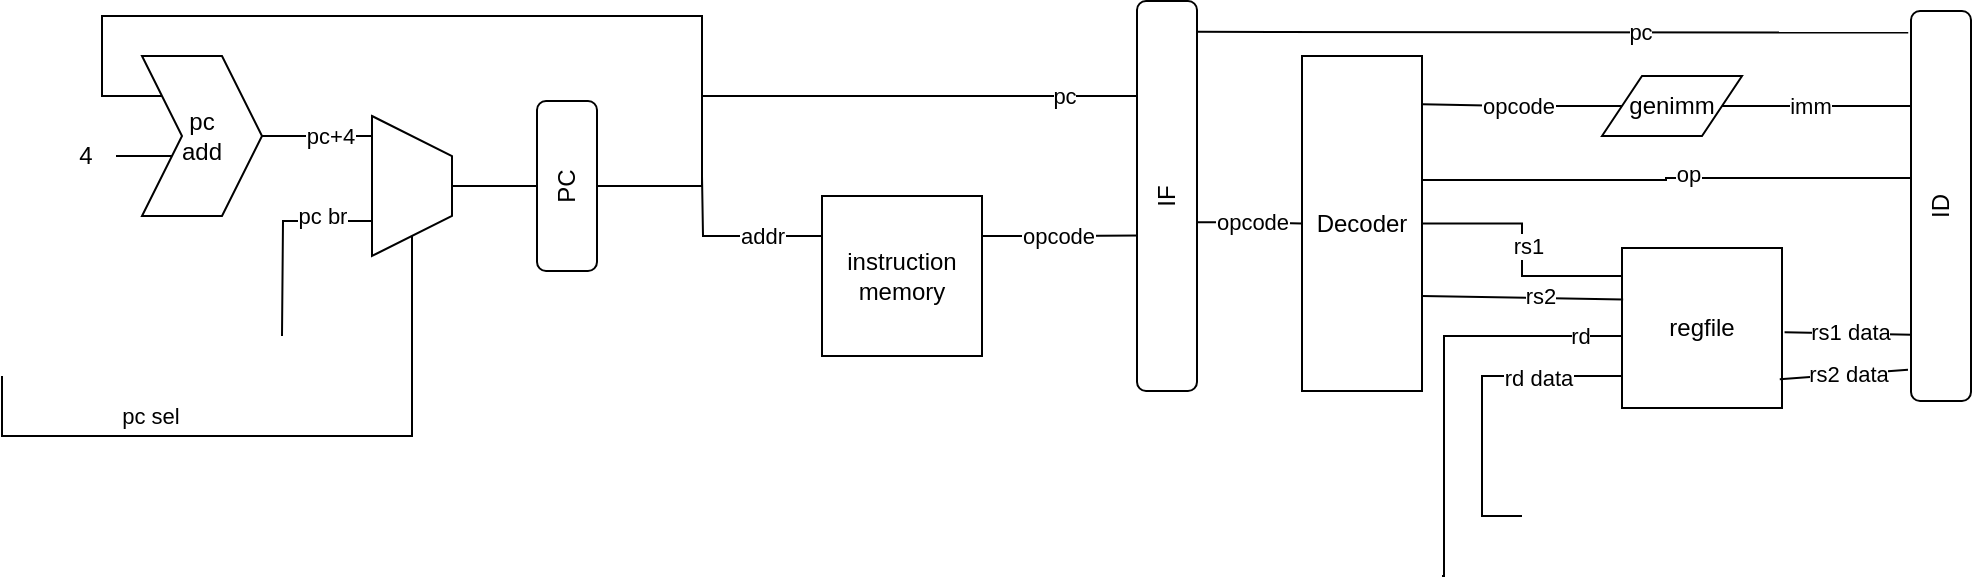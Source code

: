 <mxfile version="22.0.0" type="github">
  <diagram name="Page-1" id="5d7acffa-a066-3a61-03fe-96351882024d">
    <mxGraphModel dx="869" dy="464" grid="1" gridSize="10" guides="1" tooltips="1" connect="1" arrows="1" fold="1" page="1" pageScale="1" pageWidth="4681" pageHeight="3300" background="#ffffff" math="0" shadow="0">
      <root>
        <mxCell id="0" />
        <mxCell id="1" parent="0" />
        <mxCell id="TcA1ypuRorId2Owh4Mq8-12" style="edgeStyle=orthogonalEdgeStyle;rounded=0;orthogonalLoop=1;jettySize=auto;html=1;entryX=0.218;entryY=0.274;entryDx=0;entryDy=0;entryPerimeter=0;endArrow=none;endFill=0;" edge="1" parent="1" source="TcA1ypuRorId2Owh4Mq8-1" target="TcA1ypuRorId2Owh4Mq8-7">
          <mxGeometry relative="1" as="geometry">
            <mxPoint x="130" y="110" as="targetPoint" />
            <Array as="points">
              <mxPoint x="400" y="135" />
              <mxPoint x="400" y="50" />
              <mxPoint x="100" y="50" />
              <mxPoint x="100" y="90" />
              <mxPoint x="133" y="90" />
            </Array>
          </mxGeometry>
        </mxCell>
        <mxCell id="TcA1ypuRorId2Owh4Mq8-1" value="PC" style="rounded=1;whiteSpace=wrap;html=1;rotation=-90;" vertex="1" parent="1">
          <mxGeometry x="290" y="120" width="85" height="30" as="geometry" />
        </mxCell>
        <mxCell id="TcA1ypuRorId2Owh4Mq8-16" value="" style="edgeStyle=orthogonalEdgeStyle;rounded=0;orthogonalLoop=1;jettySize=auto;html=1;endArrow=none;endFill=0;" edge="1" parent="1" source="TcA1ypuRorId2Owh4Mq8-7" target="TcA1ypuRorId2Owh4Mq8-10">
          <mxGeometry relative="1" as="geometry">
            <Array as="points">
              <mxPoint x="220" y="110" />
              <mxPoint x="220" y="110" />
            </Array>
          </mxGeometry>
        </mxCell>
        <mxCell id="TcA1ypuRorId2Owh4Mq8-17" value="pc+4" style="edgeLabel;html=1;align=center;verticalAlign=middle;resizable=0;points=[];" vertex="1" connectable="0" parent="TcA1ypuRorId2Owh4Mq8-16">
          <mxGeometry x="-0.11" relative="1" as="geometry">
            <mxPoint as="offset" />
          </mxGeometry>
        </mxCell>
        <mxCell id="TcA1ypuRorId2Owh4Mq8-7" value="pc&lt;br&gt;add" style="shape=step;perimeter=stepPerimeter;whiteSpace=wrap;html=1;fixedSize=1;" vertex="1" parent="1">
          <mxGeometry x="120" y="70" width="60" height="80" as="geometry" />
        </mxCell>
        <mxCell id="TcA1ypuRorId2Owh4Mq8-14" style="edgeStyle=orthogonalEdgeStyle;rounded=0;orthogonalLoop=1;jettySize=auto;html=1;entryX=0;entryY=0.75;entryDx=0;entryDy=0;endArrow=none;endFill=0;" edge="1" parent="1" source="TcA1ypuRorId2Owh4Mq8-8" target="TcA1ypuRorId2Owh4Mq8-7">
          <mxGeometry relative="1" as="geometry">
            <Array as="points">
              <mxPoint x="110" y="120" />
              <mxPoint x="110" y="120" />
            </Array>
          </mxGeometry>
        </mxCell>
        <mxCell id="TcA1ypuRorId2Owh4Mq8-8" value="4" style="text;html=1;strokeColor=none;fillColor=none;align=center;verticalAlign=middle;whiteSpace=wrap;rounded=0;" vertex="1" parent="1">
          <mxGeometry x="77" y="105" width="30" height="30" as="geometry" />
        </mxCell>
        <mxCell id="TcA1ypuRorId2Owh4Mq8-11" style="edgeStyle=orthogonalEdgeStyle;rounded=0;orthogonalLoop=1;jettySize=auto;html=1;entryX=0.5;entryY=0;entryDx=0;entryDy=0;endArrow=none;endFill=0;" edge="1" parent="1" source="TcA1ypuRorId2Owh4Mq8-10" target="TcA1ypuRorId2Owh4Mq8-1">
          <mxGeometry relative="1" as="geometry" />
        </mxCell>
        <mxCell id="TcA1ypuRorId2Owh4Mq8-18" style="edgeStyle=orthogonalEdgeStyle;rounded=0;orthogonalLoop=1;jettySize=auto;html=1;exitX=1;exitY=0.5;exitDx=0;exitDy=0;endArrow=none;endFill=0;" edge="1" parent="1" source="TcA1ypuRorId2Owh4Mq8-10">
          <mxGeometry relative="1" as="geometry">
            <mxPoint x="50" y="230" as="targetPoint" />
            <Array as="points">
              <mxPoint x="255" y="260" />
              <mxPoint x="50" y="260" />
            </Array>
          </mxGeometry>
        </mxCell>
        <mxCell id="TcA1ypuRorId2Owh4Mq8-19" value="pc sel" style="edgeLabel;html=1;align=center;verticalAlign=middle;resizable=0;points=[];" vertex="1" connectable="0" parent="TcA1ypuRorId2Owh4Mq8-18">
          <mxGeometry x="0.542" y="-2" relative="1" as="geometry">
            <mxPoint x="27" y="-8" as="offset" />
          </mxGeometry>
        </mxCell>
        <mxCell id="TcA1ypuRorId2Owh4Mq8-20" style="edgeStyle=orthogonalEdgeStyle;rounded=0;orthogonalLoop=1;jettySize=auto;html=1;exitX=0.75;exitY=1;exitDx=0;exitDy=0;endArrow=none;endFill=0;startArrow=none;startFill=0;" edge="1" parent="1" source="TcA1ypuRorId2Owh4Mq8-10">
          <mxGeometry relative="1" as="geometry">
            <mxPoint x="190" y="210.0" as="targetPoint" />
          </mxGeometry>
        </mxCell>
        <mxCell id="TcA1ypuRorId2Owh4Mq8-22" value="pc br" style="edgeLabel;html=1;align=center;verticalAlign=middle;resizable=0;points=[];" vertex="1" connectable="0" parent="TcA1ypuRorId2Owh4Mq8-20">
          <mxGeometry x="-0.33" y="1" relative="1" as="geometry">
            <mxPoint x="9" y="-4" as="offset" />
          </mxGeometry>
        </mxCell>
        <mxCell id="TcA1ypuRorId2Owh4Mq8-10" value="" style="shape=trapezoid;perimeter=trapezoidPerimeter;whiteSpace=wrap;html=1;fixedSize=1;rotation=90;" vertex="1" parent="1">
          <mxGeometry x="220" y="115" width="70" height="40" as="geometry" />
        </mxCell>
        <mxCell id="TcA1ypuRorId2Owh4Mq8-24" style="edgeStyle=orthogonalEdgeStyle;rounded=0;orthogonalLoop=1;jettySize=auto;html=1;exitX=0;exitY=0.25;exitDx=0;exitDy=0;strokeWidth=1;endArrow=none;endFill=0;" edge="1" parent="1" source="TcA1ypuRorId2Owh4Mq8-23">
          <mxGeometry relative="1" as="geometry">
            <mxPoint x="400" y="130" as="targetPoint" />
          </mxGeometry>
        </mxCell>
        <mxCell id="TcA1ypuRorId2Owh4Mq8-25" value="addr" style="edgeLabel;html=1;align=center;verticalAlign=middle;resizable=0;points=[];" vertex="1" connectable="0" parent="TcA1ypuRorId2Owh4Mq8-24">
          <mxGeometry x="-0.325" relative="1" as="geometry">
            <mxPoint as="offset" />
          </mxGeometry>
        </mxCell>
        <mxCell id="TcA1ypuRorId2Owh4Mq8-26" style="edgeStyle=orthogonalEdgeStyle;rounded=0;orthogonalLoop=1;jettySize=auto;html=1;exitX=1;exitY=0.25;exitDx=0;exitDy=0;endArrow=none;endFill=0;entryX=0.399;entryY=0.046;entryDx=0;entryDy=0;entryPerimeter=0;" edge="1" parent="1" source="TcA1ypuRorId2Owh4Mq8-23" target="TcA1ypuRorId2Owh4Mq8-28">
          <mxGeometry relative="1" as="geometry">
            <mxPoint x="600" y="160.242" as="targetPoint" />
          </mxGeometry>
        </mxCell>
        <mxCell id="TcA1ypuRorId2Owh4Mq8-27" value="opcode" style="edgeLabel;html=1;align=center;verticalAlign=middle;resizable=0;points=[];" vertex="1" connectable="0" parent="TcA1ypuRorId2Owh4Mq8-26">
          <mxGeometry x="-0.059" relative="1" as="geometry">
            <mxPoint as="offset" />
          </mxGeometry>
        </mxCell>
        <mxCell id="TcA1ypuRorId2Owh4Mq8-23" value="instruction&lt;br&gt;memory" style="whiteSpace=wrap;html=1;aspect=fixed;" vertex="1" parent="1">
          <mxGeometry x="460" y="140" width="80" height="80" as="geometry" />
        </mxCell>
        <mxCell id="TcA1ypuRorId2Owh4Mq8-29" style="edgeStyle=orthogonalEdgeStyle;rounded=0;orthogonalLoop=1;jettySize=auto;html=1;exitX=0.856;exitY=0.046;exitDx=0;exitDy=0;exitPerimeter=0;endArrow=none;endFill=0;" edge="1" parent="1" source="TcA1ypuRorId2Owh4Mq8-28">
          <mxGeometry relative="1" as="geometry">
            <mxPoint x="400" y="90" as="targetPoint" />
            <Array as="points">
              <mxPoint x="619" y="90" />
              <mxPoint x="400" y="90" />
            </Array>
          </mxGeometry>
        </mxCell>
        <mxCell id="TcA1ypuRorId2Owh4Mq8-30" value="pc" style="edgeLabel;html=1;align=center;verticalAlign=middle;resizable=0;points=[];" vertex="1" connectable="0" parent="TcA1ypuRorId2Owh4Mq8-29">
          <mxGeometry x="-0.262" y="2" relative="1" as="geometry">
            <mxPoint x="30" y="-2" as="offset" />
          </mxGeometry>
        </mxCell>
        <mxCell id="TcA1ypuRorId2Owh4Mq8-46" style="edgeStyle=orthogonalEdgeStyle;rounded=0;orthogonalLoop=1;jettySize=auto;html=1;endArrow=none;endFill=0;exitX=0.433;exitY=1.016;exitDx=0;exitDy=0;exitPerimeter=0;" edge="1" parent="1" source="TcA1ypuRorId2Owh4Mq8-28" target="TcA1ypuRorId2Owh4Mq8-33">
          <mxGeometry relative="1" as="geometry" />
        </mxCell>
        <mxCell id="TcA1ypuRorId2Owh4Mq8-47" value="opcode" style="edgeLabel;html=1;align=center;verticalAlign=middle;resizable=0;points=[];" vertex="1" connectable="0" parent="TcA1ypuRorId2Owh4Mq8-46">
          <mxGeometry x="-0.313" relative="1" as="geometry">
            <mxPoint x="9" as="offset" />
          </mxGeometry>
        </mxCell>
        <mxCell id="TcA1ypuRorId2Owh4Mq8-28" value="IF" style="rounded=1;whiteSpace=wrap;html=1;rotation=-90;" vertex="1" parent="1">
          <mxGeometry x="535" y="125" width="195" height="30" as="geometry" />
        </mxCell>
        <mxCell id="TcA1ypuRorId2Owh4Mq8-40" value="" style="edgeStyle=orthogonalEdgeStyle;rounded=0;orthogonalLoop=1;jettySize=auto;html=1;endArrow=none;endFill=0;" edge="1" parent="1" source="TcA1ypuRorId2Owh4Mq8-31">
          <mxGeometry relative="1" as="geometry">
            <mxPoint x="810" y="300" as="targetPoint" />
            <Array as="points">
              <mxPoint x="790" y="230" />
              <mxPoint x="790" y="300" />
            </Array>
          </mxGeometry>
        </mxCell>
        <mxCell id="TcA1ypuRorId2Owh4Mq8-45" value="rd data" style="edgeLabel;html=1;align=center;verticalAlign=middle;resizable=0;points=[];" vertex="1" connectable="0" parent="TcA1ypuRorId2Owh4Mq8-40">
          <mxGeometry x="-0.478" y="1" relative="1" as="geometry">
            <mxPoint as="offset" />
          </mxGeometry>
        </mxCell>
        <mxCell id="TcA1ypuRorId2Owh4Mq8-42" value="" style="edgeStyle=orthogonalEdgeStyle;rounded=0;orthogonalLoop=1;jettySize=auto;html=1;endArrow=none;endFill=0;" edge="1" parent="1" source="TcA1ypuRorId2Owh4Mq8-31">
          <mxGeometry relative="1" as="geometry">
            <mxPoint x="770" y="330" as="targetPoint" />
            <Array as="points">
              <mxPoint x="771" y="210" />
              <mxPoint x="771" y="330" />
            </Array>
          </mxGeometry>
        </mxCell>
        <mxCell id="TcA1ypuRorId2Owh4Mq8-43" value="rd" style="edgeLabel;html=1;align=center;verticalAlign=middle;resizable=0;points=[];" vertex="1" connectable="0" parent="TcA1ypuRorId2Owh4Mq8-42">
          <mxGeometry x="-0.793" y="3" relative="1" as="geometry">
            <mxPoint y="-3" as="offset" />
          </mxGeometry>
        </mxCell>
        <mxCell id="TcA1ypuRorId2Owh4Mq8-31" value="regfile" style="whiteSpace=wrap;html=1;aspect=fixed;" vertex="1" parent="1">
          <mxGeometry x="860" y="166" width="80" height="80" as="geometry" />
        </mxCell>
        <mxCell id="TcA1ypuRorId2Owh4Mq8-54" value="" style="edgeStyle=orthogonalEdgeStyle;rounded=0;orthogonalLoop=1;jettySize=auto;html=1;entryX=0.531;entryY=0.035;entryDx=0;entryDy=0;entryPerimeter=0;endArrow=none;endFill=0;" edge="1" parent="1">
          <mxGeometry relative="1" as="geometry">
            <mxPoint x="760" y="132" as="sourcePoint" />
            <mxPoint x="1005.55" y="130.955" as="targetPoint" />
            <Array as="points">
              <mxPoint x="882" y="132" />
            </Array>
          </mxGeometry>
        </mxCell>
        <mxCell id="TcA1ypuRorId2Owh4Mq8-55" value="op" style="edgeLabel;html=1;align=center;verticalAlign=middle;resizable=0;points=[];" vertex="1" connectable="0" parent="TcA1ypuRorId2Owh4Mq8-54">
          <mxGeometry x="0.085" y="2" relative="1" as="geometry">
            <mxPoint as="offset" />
          </mxGeometry>
        </mxCell>
        <mxCell id="TcA1ypuRorId2Owh4Mq8-33" value="Decoder" style="rounded=0;whiteSpace=wrap;html=1;" vertex="1" parent="1">
          <mxGeometry x="700" y="70" width="60" height="167.5" as="geometry" />
        </mxCell>
        <mxCell id="TcA1ypuRorId2Owh4Mq8-34" style="edgeStyle=orthogonalEdgeStyle;rounded=0;orthogonalLoop=1;jettySize=auto;html=1;exitX=0;exitY=0.25;exitDx=0;exitDy=0;endArrow=none;endFill=0;entryX=1;entryY=0.5;entryDx=0;entryDy=0;" edge="1" parent="1" source="TcA1ypuRorId2Owh4Mq8-31" target="TcA1ypuRorId2Owh4Mq8-33">
          <mxGeometry relative="1" as="geometry">
            <mxPoint x="760" y="180" as="targetPoint" />
            <Array as="points">
              <mxPoint x="860" y="180" />
              <mxPoint x="810" y="180" />
              <mxPoint x="810" y="154" />
            </Array>
          </mxGeometry>
        </mxCell>
        <mxCell id="TcA1ypuRorId2Owh4Mq8-35" value="rs1" style="edgeLabel;html=1;align=center;verticalAlign=middle;resizable=0;points=[];" vertex="1" connectable="0" parent="TcA1ypuRorId2Owh4Mq8-34">
          <mxGeometry x="0.082" y="-3" relative="1" as="geometry">
            <mxPoint as="offset" />
          </mxGeometry>
        </mxCell>
        <mxCell id="TcA1ypuRorId2Owh4Mq8-37" value="" style="endArrow=none;html=1;rounded=0;entryX=0.016;entryY=0.639;entryDx=0;entryDy=0;entryPerimeter=0;exitX=1.012;exitY=0.856;exitDx=0;exitDy=0;exitPerimeter=0;" edge="1" parent="1">
          <mxGeometry width="50" height="50" relative="1" as="geometry">
            <mxPoint x="760" y="190.0" as="sourcePoint" />
            <mxPoint x="860.56" y="191.7" as="targetPoint" />
          </mxGeometry>
        </mxCell>
        <mxCell id="TcA1ypuRorId2Owh4Mq8-38" value="rs2" style="edgeLabel;html=1;align=center;verticalAlign=middle;resizable=0;points=[];" vertex="1" connectable="0" parent="TcA1ypuRorId2Owh4Mq8-37">
          <mxGeometry x="0.364" y="-2" relative="1" as="geometry">
            <mxPoint x="-10" y="-3" as="offset" />
          </mxGeometry>
        </mxCell>
        <mxCell id="TcA1ypuRorId2Owh4Mq8-48" value="ID" style="rounded=1;whiteSpace=wrap;html=1;rotation=-90;" vertex="1" parent="1">
          <mxGeometry x="922" y="130" width="195" height="30" as="geometry" />
        </mxCell>
        <mxCell id="TcA1ypuRorId2Owh4Mq8-50" value="" style="endArrow=none;html=1;rounded=0;entryX=0.17;entryY=0.015;entryDx=0;entryDy=0;entryPerimeter=0;exitX=1.016;exitY=0.639;exitDx=0;exitDy=0;exitPerimeter=0;" edge="1" parent="1" target="TcA1ypuRorId2Owh4Mq8-48">
          <mxGeometry width="50" height="50" relative="1" as="geometry">
            <mxPoint x="941.28" y="208.12" as="sourcePoint" />
            <mxPoint x="992.2" y="208.105" as="targetPoint" />
          </mxGeometry>
        </mxCell>
        <mxCell id="TcA1ypuRorId2Owh4Mq8-52" value="rs1 data" style="edgeLabel;html=1;align=center;verticalAlign=middle;resizable=0;points=[];" vertex="1" connectable="0" parent="TcA1ypuRorId2Owh4Mq8-50">
          <mxGeometry x="0.025" y="1" relative="1" as="geometry">
            <mxPoint as="offset" />
          </mxGeometry>
        </mxCell>
        <mxCell id="TcA1ypuRorId2Owh4Mq8-51" value="" style="endArrow=none;html=1;rounded=0;entryX=0.08;entryY=-0.05;entryDx=0;entryDy=0;entryPerimeter=0;exitX=0.986;exitY=0.821;exitDx=0;exitDy=0;exitPerimeter=0;" edge="1" parent="1" source="TcA1ypuRorId2Owh4Mq8-31" target="TcA1ypuRorId2Owh4Mq8-48">
          <mxGeometry width="50" height="50" relative="1" as="geometry">
            <mxPoint x="951" y="221" as="sourcePoint" />
            <mxPoint x="1002" y="221" as="targetPoint" />
          </mxGeometry>
        </mxCell>
        <mxCell id="TcA1ypuRorId2Owh4Mq8-53" value="rs2 data" style="edgeLabel;html=1;align=center;verticalAlign=middle;resizable=0;points=[];" vertex="1" connectable="0" parent="TcA1ypuRorId2Owh4Mq8-51">
          <mxGeometry x="-0.136" y="-4" relative="1" as="geometry">
            <mxPoint x="6" y="-5" as="offset" />
          </mxGeometry>
        </mxCell>
        <mxCell id="TcA1ypuRorId2Owh4Mq8-56" value="" style="endArrow=none;html=1;rounded=0;entryX=0.919;entryY=-0.046;entryDx=0;entryDy=0;entryPerimeter=0;exitX=0.921;exitY=0.995;exitDx=0;exitDy=0;exitPerimeter=0;" edge="1" parent="1" source="TcA1ypuRorId2Owh4Mq8-28">
          <mxGeometry width="50" height="50" relative="1" as="geometry">
            <mxPoint x="645.55" y="57.0" as="sourcePoint" />
            <mxPoint x="1003.12" y="58.295" as="targetPoint" />
          </mxGeometry>
        </mxCell>
        <mxCell id="TcA1ypuRorId2Owh4Mq8-57" value="pc" style="edgeLabel;html=1;align=center;verticalAlign=middle;resizable=0;points=[];" vertex="1" connectable="0" parent="TcA1ypuRorId2Owh4Mq8-56">
          <mxGeometry x="0.244" y="-2" relative="1" as="geometry">
            <mxPoint y="-2" as="offset" />
          </mxGeometry>
        </mxCell>
        <mxCell id="TcA1ypuRorId2Owh4Mq8-61" style="edgeStyle=orthogonalEdgeStyle;rounded=0;orthogonalLoop=1;jettySize=auto;html=1;exitX=1;exitY=0.5;exitDx=0;exitDy=0;entryX=0.75;entryY=0;entryDx=0;entryDy=0;endArrow=none;endFill=0;" edge="1" parent="1" source="TcA1ypuRorId2Owh4Mq8-58" target="TcA1ypuRorId2Owh4Mq8-48">
          <mxGeometry relative="1" as="geometry">
            <Array as="points">
              <mxPoint x="1005" y="95" />
            </Array>
          </mxGeometry>
        </mxCell>
        <mxCell id="TcA1ypuRorId2Owh4Mq8-62" value="imm" style="edgeLabel;html=1;align=center;verticalAlign=middle;resizable=0;points=[];" vertex="1" connectable="0" parent="TcA1ypuRorId2Owh4Mq8-61">
          <mxGeometry x="-0.08" relative="1" as="geometry">
            <mxPoint as="offset" />
          </mxGeometry>
        </mxCell>
        <mxCell id="TcA1ypuRorId2Owh4Mq8-58" value="genimm" style="shape=parallelogram;perimeter=parallelogramPerimeter;whiteSpace=wrap;html=1;fixedSize=1;" vertex="1" parent="1">
          <mxGeometry x="850" y="80" width="70" height="30" as="geometry" />
        </mxCell>
        <mxCell id="TcA1ypuRorId2Owh4Mq8-63" style="edgeStyle=orthogonalEdgeStyle;rounded=0;orthogonalLoop=1;jettySize=auto;html=1;exitX=0;exitY=0.5;exitDx=0;exitDy=0;entryX=1.002;entryY=0.144;entryDx=0;entryDy=0;entryPerimeter=0;endArrow=none;endFill=0;" edge="1" parent="1" source="TcA1ypuRorId2Owh4Mq8-58" target="TcA1ypuRorId2Owh4Mq8-33">
          <mxGeometry relative="1" as="geometry" />
        </mxCell>
        <mxCell id="TcA1ypuRorId2Owh4Mq8-64" value="opcode" style="edgeLabel;html=1;align=center;verticalAlign=middle;resizable=0;points=[];" vertex="1" connectable="0" parent="TcA1ypuRorId2Owh4Mq8-63">
          <mxGeometry x="0.033" y="2" relative="1" as="geometry">
            <mxPoint y="-2" as="offset" />
          </mxGeometry>
        </mxCell>
      </root>
    </mxGraphModel>
  </diagram>
</mxfile>
